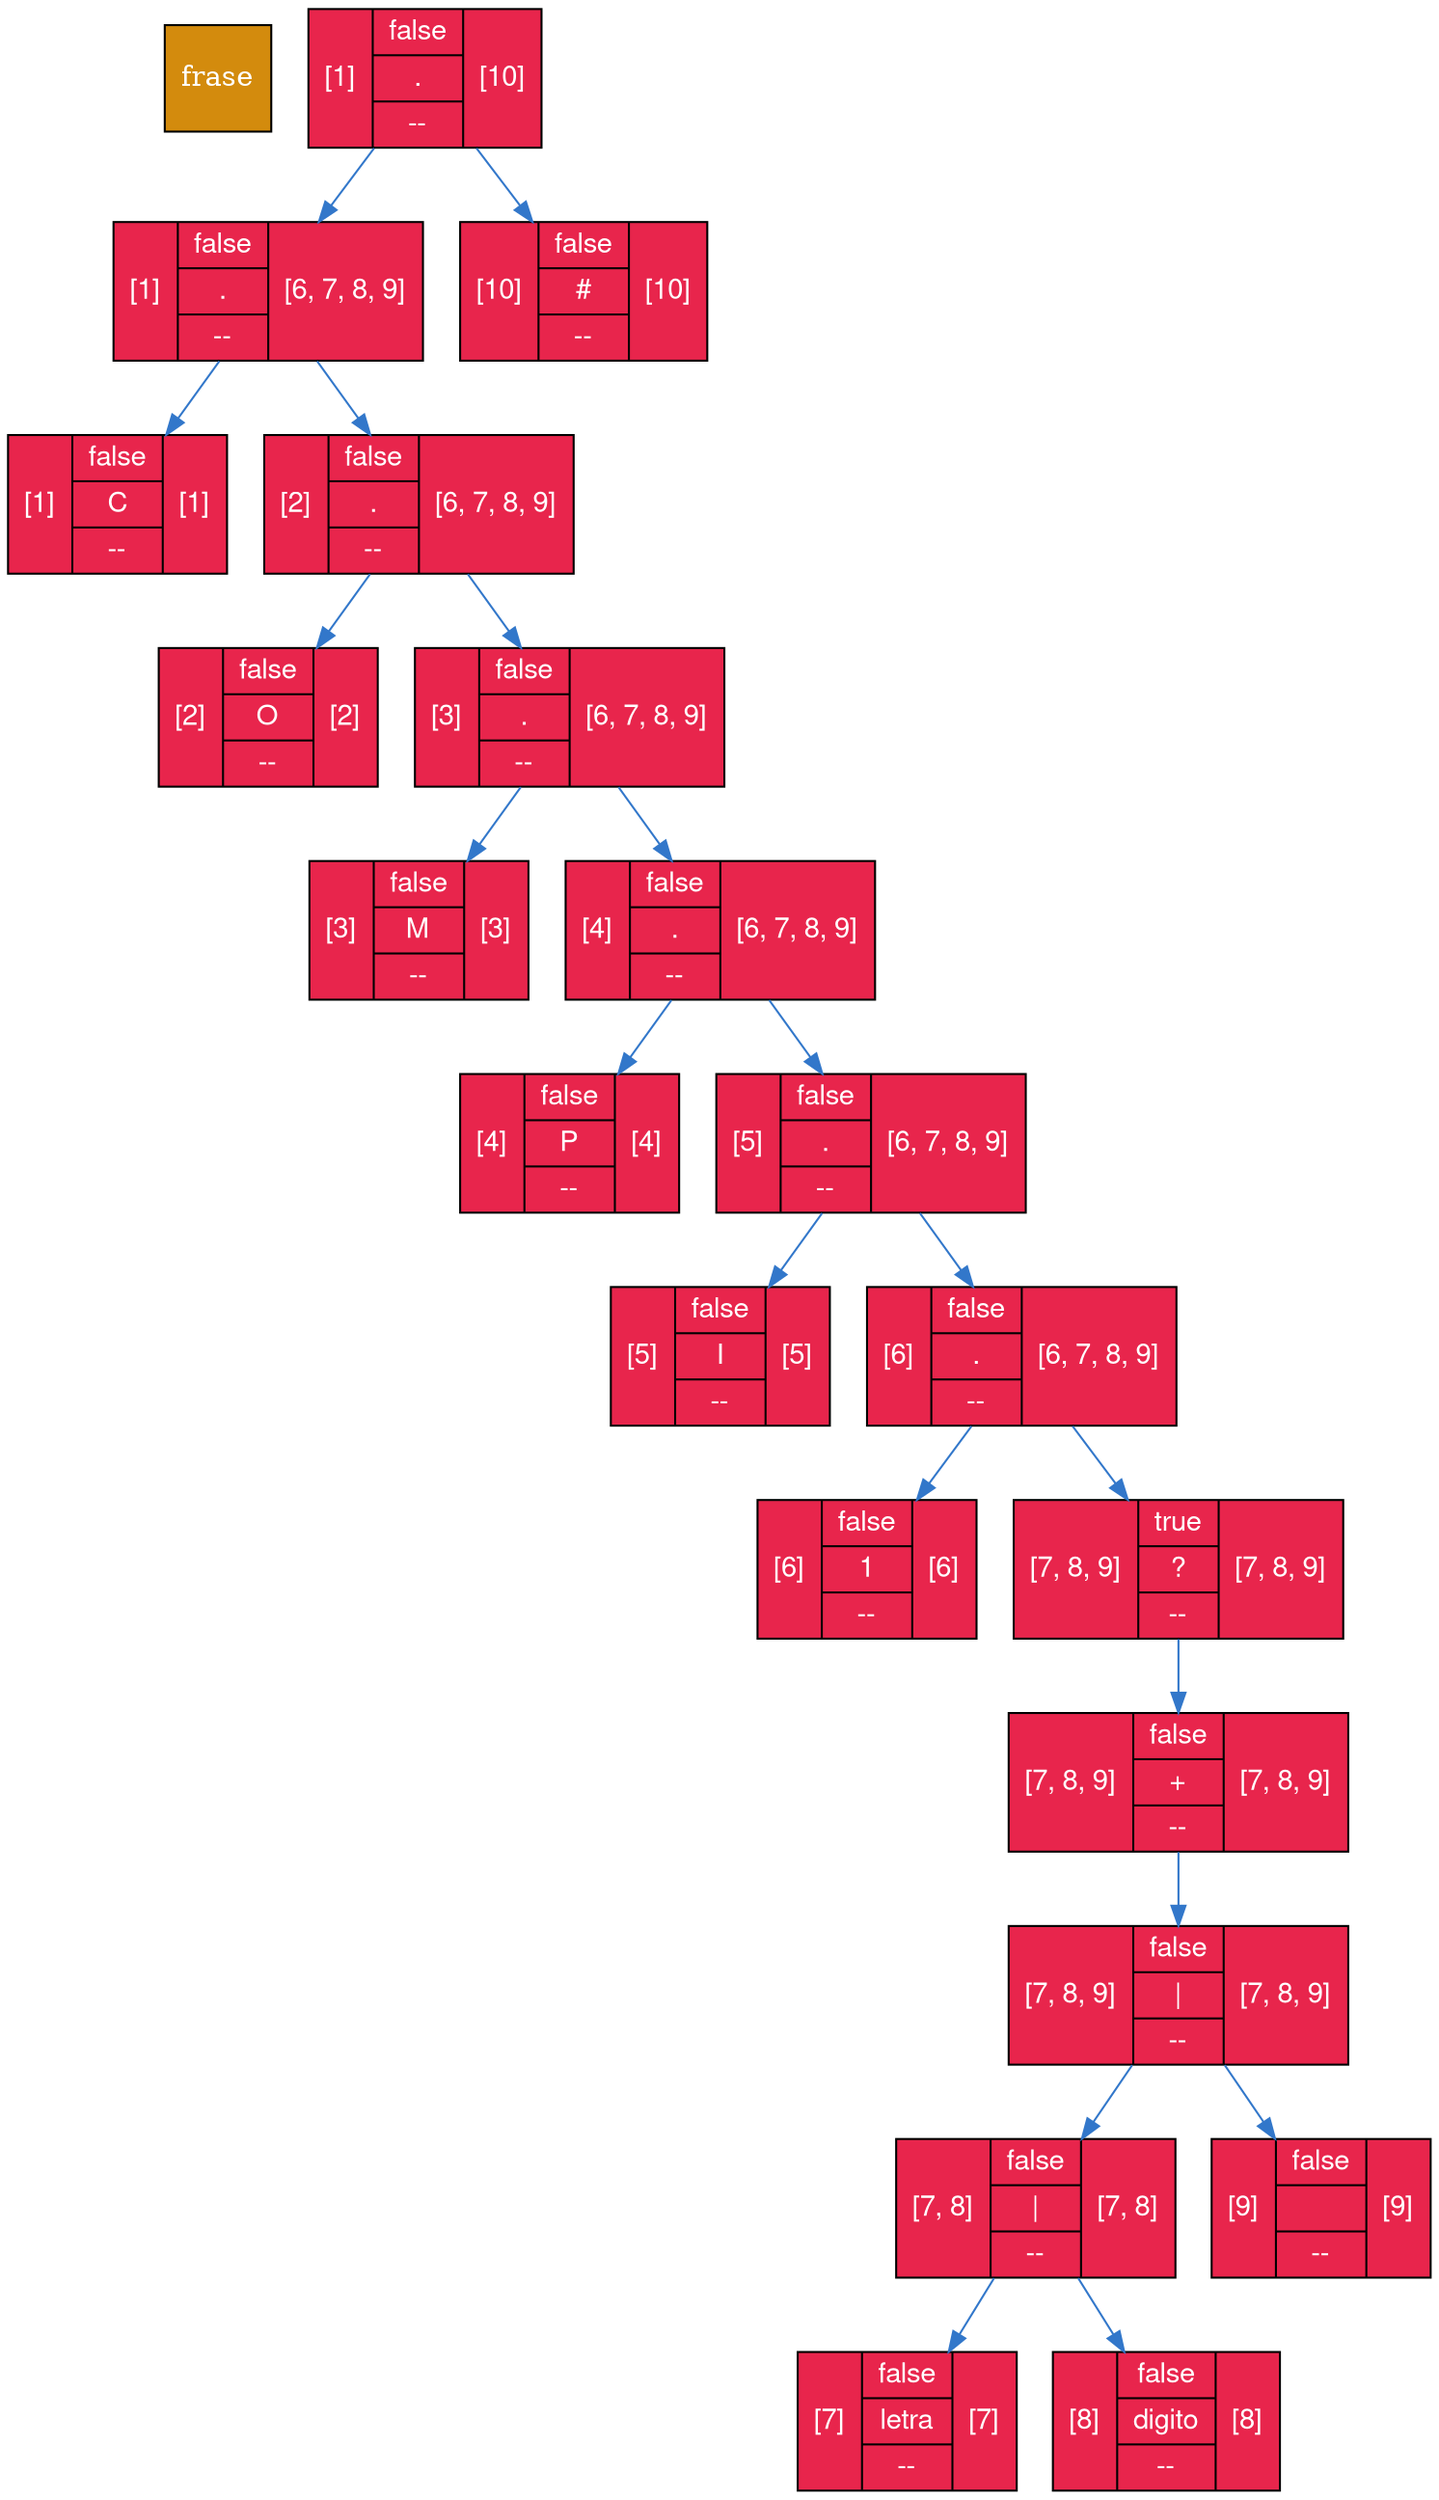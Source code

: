 digraph Arbol_Sintactico{

nombre [ style=filled, label="frase", color="#000000" ,fontcolor=white, fillcolor="#D38B0D" ,shape=square]

node [shape = record style = filled fillcolor = "#E8254C" fontcolor = white fontname="Helvetica,Arial,sans-serif" ]

node0[label = " [1]|{false|.|--}|[10]"];
node0 -> node00[color  = "#3277CA"]
node00[label = " [1]|{false|.|--}|[6, 7, 8, 9]"];
node00 -> node000[color  = "#3277CA"]
node000[label = " [1]|{false|C|--}|[1]"];
node00 -> node001[color  = "#3277CA"]
node001[label = " [2]|{false|.|--}|[6, 7, 8, 9]"];
node001 -> node0010[color  = "#3277CA"]
node0010[label = " [2]|{false|O|--}|[2]"];
node001 -> node0011[color  = "#3277CA"]
node0011[label = " [3]|{false|.|--}|[6, 7, 8, 9]"];
node0011 -> node00110[color  = "#3277CA"]
node00110[label = " [3]|{false|M|--}|[3]"];
node0011 -> node00111[color  = "#3277CA"]
node00111[label = " [4]|{false|.|--}|[6, 7, 8, 9]"];
node00111 -> node001110[color  = "#3277CA"]
node001110[label = " [4]|{false|P|--}|[4]"];
node00111 -> node001111[color  = "#3277CA"]
node001111[label = " [5]|{false|.|--}|[6, 7, 8, 9]"];
node001111 -> node0011110[color  = "#3277CA"]
node0011110[label = " [5]|{false|I|--}|[5]"];
node001111 -> node0011111[color  = "#3277CA"]
node0011111[label = " [6]|{false|.|--}|[6, 7, 8, 9]"];
node0011111 -> node00111110[color  = "#3277CA"]
node00111110[label = " [6]|{false|1|--}|[6]"];
node0011111 -> node00111111[color  = "#3277CA"]
node00111111[label = " [7, 8, 9]|{true|?|--}|[7, 8, 9]"];
node00111111 -> node001111110[color  = "#3277CA"]
node001111110[label = " [7, 8, 9]|{false|+|--}|[7, 8, 9]"];
node001111110 -> node0011111100[color  = "#3277CA"]
node0011111100[label = " [7, 8, 9]|{false| \||--}|[7, 8, 9]"];
node0011111100 -> node00111111000[color  = "#3277CA"]
node00111111000[label = " [7, 8]|{false| \||--}|[7, 8]"];
node00111111000 -> node001111110000[color  = "#3277CA"]
node001111110000[label = " [7]|{false|letra|--}|[7]"];
node00111111000 -> node001111110001[color  = "#3277CA"]
node001111110001[label = " [8]|{false|digito|--}|[8]"];
node0011111100 -> node00111111001[color  = "#3277CA"]
node00111111001[label = " [9]|{false| |--}|[9]"];
node0 -> node01[color  = "#3277CA"]
node01[label = " [10]|{false|#|--}|[10]"];


}
